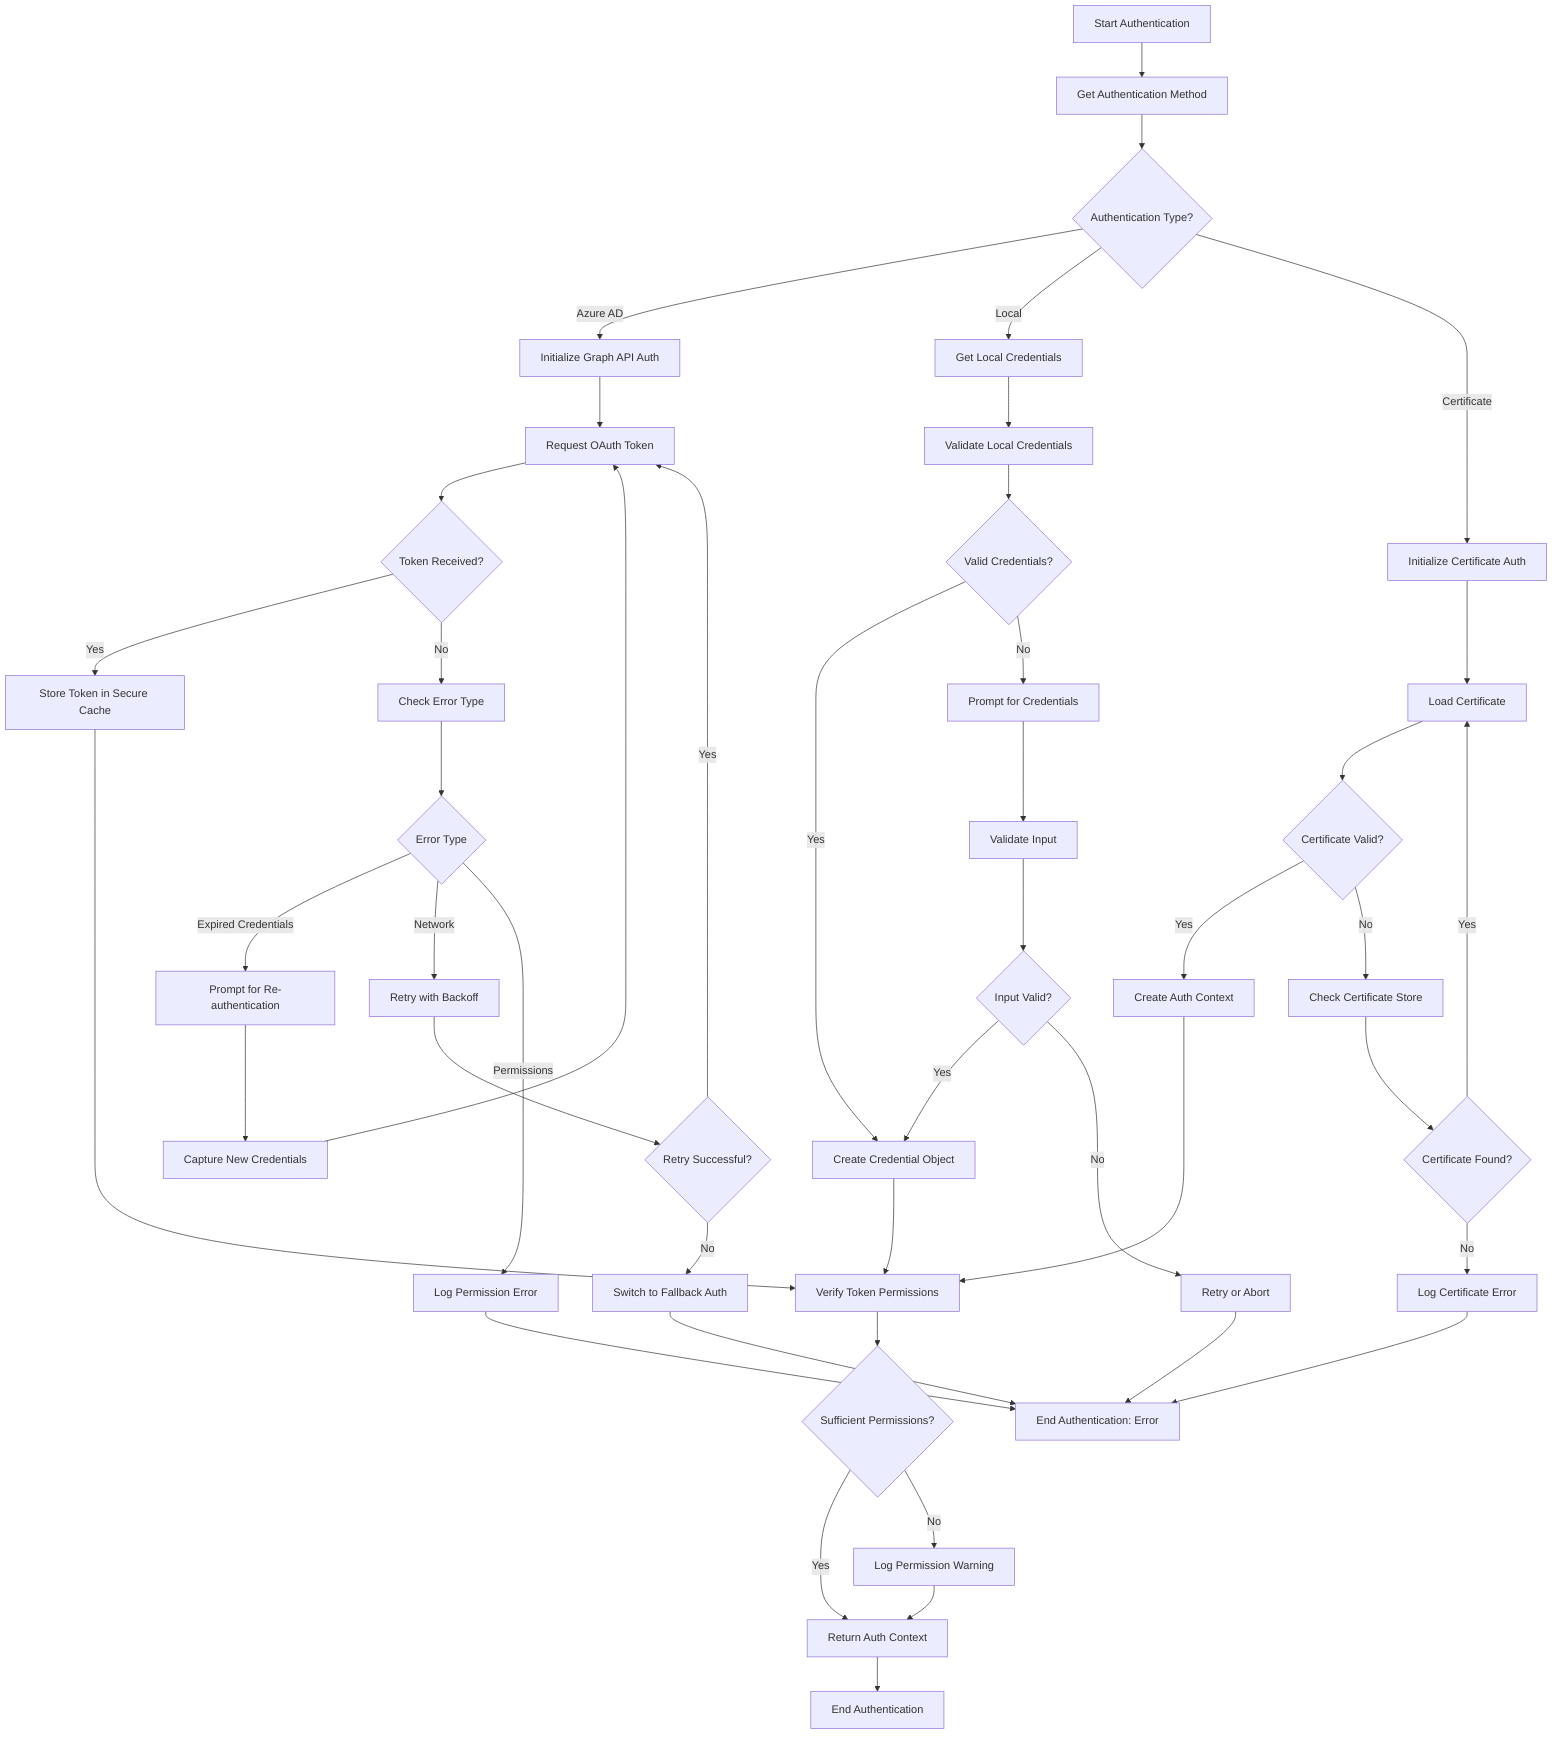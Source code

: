 flowchart TD
    A[Start Authentication] --> B[Get Authentication Method]
    B --> C{Authentication Type?}
    
    C -->|Azure AD| D[Initialize Graph API Auth]
    C -->|Local| E[Get Local Credentials]
    C -->|Certificate| F[Initialize Certificate Auth]
    
    D --> G[Request OAuth Token]
    G --> H{Token Received?}
    H -->|Yes| I[Store Token in Secure Cache]
    H -->|No| J[Check Error Type]
    
    J --> K{Error Type}
    K -->|Expired Credentials| L[Prompt for Re-authentication]
    K -->|Network| M[Retry with Backoff]
    K -->|Permissions| N[Log Permission Error]
    
    L --> O[Capture New Credentials]
    O --> G
    
    M --> P{Retry Successful?}
    P -->|Yes| G
    P -->|No| Q[Switch to Fallback Auth]
    
    E --> R[Validate Local Credentials]
    R --> S{Valid Credentials?}
    S -->|Yes| T[Create Credential Object]
    S -->|No| U[Prompt for Credentials]
    
    U --> V[Validate Input]
    V --> W{Input Valid?}
    W -->|Yes| T
    W -->|No| X[Retry or Abort]
    
    F --> Y[Load Certificate]
    Y --> Z{Certificate Valid?}
    Z -->|Yes| AA[Create Auth Context]
    Z -->|No| AB[Check Certificate Store]
    
    AB --> AC{Certificate Found?}
    AC -->|Yes| Y
    AC -->|No| AD[Log Certificate Error]
    
    I --> AE[Verify Token Permissions]
    T --> AE
    AA --> AE
    
    AE --> AF{Sufficient Permissions?}
    AF -->|Yes| AG[Return Auth Context]
    AF -->|No| AH[Log Permission Warning]
    AH --> AG
    
    AG --> AI[End Authentication]
    N --> AJ[End Authentication: Error]
    Q --> AJ
    X --> AJ
    AD --> AJ